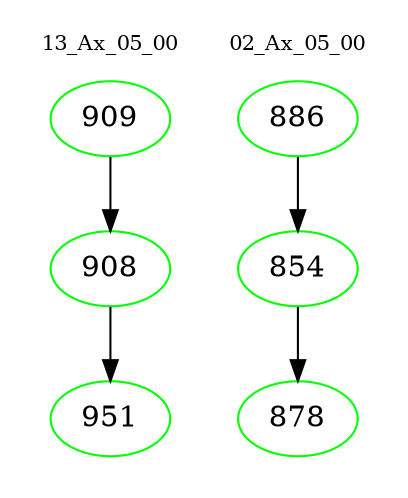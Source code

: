 digraph{
subgraph cluster_0 {
color = white
label = "13_Ax_05_00";
fontsize=10;
T0_909 [label="909", color="green"]
T0_909 -> T0_908 [color="black"]
T0_908 [label="908", color="green"]
T0_908 -> T0_951 [color="black"]
T0_951 [label="951", color="green"]
}
subgraph cluster_1 {
color = white
label = "02_Ax_05_00";
fontsize=10;
T1_886 [label="886", color="green"]
T1_886 -> T1_854 [color="black"]
T1_854 [label="854", color="green"]
T1_854 -> T1_878 [color="black"]
T1_878 [label="878", color="green"]
}
}
